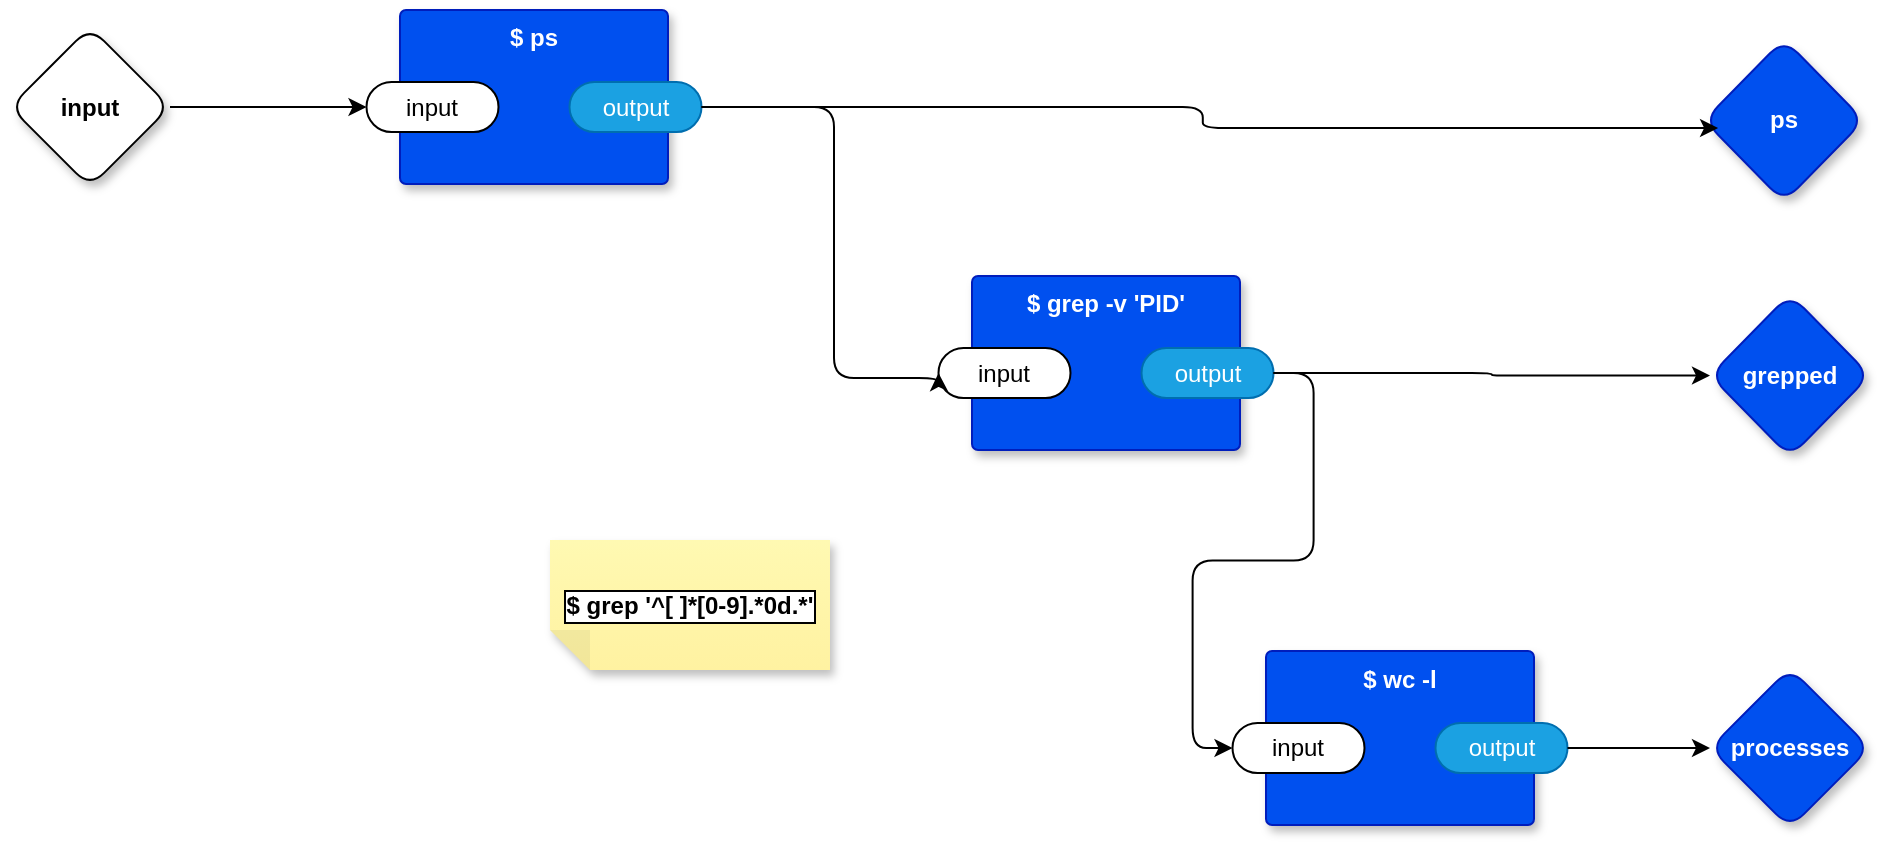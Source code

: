 <mxfile compressed="false" version="21.6.8" type="device">
  <diagram name="main" id="KS3WEbwcifBTzsb4HUmv">
    <mxGraphModel dx="961" dy="1032" grid="0" gridSize="10" guides="1" tooltips="1" connect="1" arrows="1" fold="1" page="0" pageScale="1" pageWidth="1100" pageHeight="850" math="0" shadow="0">
      <root>
        <mxCell id="xJ1eNEEvFR5x5LvTf2mW-0" />
        <mxCell id="xJ1eNEEvFR5x5LvTf2mW-1" parent="xJ1eNEEvFR5x5LvTf2mW-0" />
        <mxCell id="xJ1eNEEvFR5x5LvTf2mW-2" style="edgeStyle=orthogonalEdgeStyle;rounded=1;orthogonalLoop=1;jettySize=auto;html=1;exitX=1;exitY=0.5;exitDx=0;exitDy=0;exitPerimeter=0;entryX=0;entryY=0.5;entryDx=0;entryDy=0;entryPerimeter=0;" parent="xJ1eNEEvFR5x5LvTf2mW-1" source="xJ1eNEEvFR5x5LvTf2mW-3" target="xJ1eNEEvFR5x5LvTf2mW-6" edge="1">
          <mxGeometry relative="1" as="geometry" />
        </mxCell>
        <mxCell id="xJ1eNEEvFR5x5LvTf2mW-3" value="input" style="rhombus;whiteSpace=wrap;html=1;rounded=1;fontStyle=1;glass=0;sketch=0;fontSize=12;points=[[0,0.5,0,0,0],[0.5,0,0,0,0],[0.5,1,0,0,0],[1,0.5,0,0,0]];shadow=1;" parent="xJ1eNEEvFR5x5LvTf2mW-1" vertex="1">
          <mxGeometry x="8" y="-32.5" width="80" height="80" as="geometry" />
        </mxCell>
        <mxCell id="xJ1eNEEvFR5x5LvTf2mW-4" value="grepped" style="rhombus;whiteSpace=wrap;html=1;rounded=1;fillColor=#0050ef;fontColor=#ffffff;strokeColor=#001DBC;fontStyle=1;glass=0;sketch=0;fontSize=12;points=[[0,0.5,0,0,0],[0.5,0,0,0,0],[0.5,1,0,0,0],[1,0.5,0,0,0]];shadow=1;" parent="xJ1eNEEvFR5x5LvTf2mW-1" vertex="1">
          <mxGeometry x="858" y="101" width="80" height="81.5" as="geometry" />
        </mxCell>
        <mxCell id="xJ1eNEEvFR5x5LvTf2mW-5" value="$ ps" style="rounded=1;whiteSpace=wrap;html=1;sketch=0;container=1;recursiveResize=0;verticalAlign=top;arcSize=6;fontStyle=1;autosize=0;points=[];absoluteArcSize=1;shadow=1;strokeColor=#001DBC;fillColor=#0050ef;fontColor=#ffffff;connectable=0;" parent="xJ1eNEEvFR5x5LvTf2mW-1" vertex="1">
          <mxGeometry x="203" y="-41" width="134" height="87" as="geometry">
            <mxRectangle x="-98" y="-1230" width="99" height="26" as="alternateBounds" />
          </mxGeometry>
        </mxCell>
        <mxCell id="xJ1eNEEvFR5x5LvTf2mW-6" value="input" style="rounded=1;whiteSpace=wrap;html=1;sketch=0;points=[[0,0.5,0,0,0],[1,0.5,0,0,0]];arcSize=50;" parent="xJ1eNEEvFR5x5LvTf2mW-5" vertex="1">
          <mxGeometry x="-16.75" y="36" width="66" height="25" as="geometry" />
        </mxCell>
        <mxCell id="xJ1eNEEvFR5x5LvTf2mW-7" value="output" style="rounded=1;whiteSpace=wrap;html=1;sketch=0;points=[[0,0.5,0,0,0],[1,0.5,0,0,0]];fillColor=#1ba1e2;fontColor=#ffffff;strokeColor=#006EAF;arcSize=50;" parent="xJ1eNEEvFR5x5LvTf2mW-5" vertex="1">
          <mxGeometry x="84.75" y="36" width="66" height="25" as="geometry" />
        </mxCell>
        <mxCell id="xJ1eNEEvFR5x5LvTf2mW-8" value="$ grep -v &#39;PID&#39;" style="rounded=1;whiteSpace=wrap;html=1;sketch=0;container=1;recursiveResize=0;verticalAlign=top;arcSize=6;fontStyle=1;autosize=0;points=[];absoluteArcSize=1;shadow=1;strokeColor=#001DBC;fillColor=#0050ef;fontColor=#ffffff;connectable=0;" parent="xJ1eNEEvFR5x5LvTf2mW-1" vertex="1">
          <mxGeometry x="489" y="92" width="134" height="87" as="geometry">
            <mxRectangle x="-98" y="-1230" width="99" height="26" as="alternateBounds" />
          </mxGeometry>
        </mxCell>
        <mxCell id="xJ1eNEEvFR5x5LvTf2mW-9" value="input" style="rounded=1;whiteSpace=wrap;html=1;sketch=0;points=[[0,0.5,0,0,0],[1,0.5,0,0,0]];arcSize=50;" parent="xJ1eNEEvFR5x5LvTf2mW-8" vertex="1">
          <mxGeometry x="-16.75" y="36" width="66" height="25" as="geometry" />
        </mxCell>
        <mxCell id="xJ1eNEEvFR5x5LvTf2mW-10" value="output" style="rounded=1;whiteSpace=wrap;html=1;sketch=0;points=[[0,0.5,0,0,0],[1,0.5,0,0,0]];fillColor=#1ba1e2;fontColor=#ffffff;strokeColor=#006EAF;arcSize=50;" parent="xJ1eNEEvFR5x5LvTf2mW-8" vertex="1">
          <mxGeometry x="84.75" y="36" width="66" height="25" as="geometry" />
        </mxCell>
        <mxCell id="xJ1eNEEvFR5x5LvTf2mW-12" style="edgeStyle=orthogonalEdgeStyle;rounded=1;orthogonalLoop=1;jettySize=auto;html=1;exitX=1;exitY=0.5;exitDx=0;exitDy=0;exitPerimeter=0;entryX=0;entryY=0.5;entryDx=0;entryDy=0;entryPerimeter=0;" parent="xJ1eNEEvFR5x5LvTf2mW-1" source="xJ1eNEEvFR5x5LvTf2mW-10" target="xJ1eNEEvFR5x5LvTf2mW-4" edge="1">
          <mxGeometry relative="1" as="geometry" />
        </mxCell>
        <mxCell id="xJ1eNEEvFR5x5LvTf2mW-13" value="$ wc -l" style="rounded=1;whiteSpace=wrap;html=1;sketch=0;container=1;recursiveResize=0;verticalAlign=top;arcSize=6;fontStyle=1;autosize=0;points=[];absoluteArcSize=1;shadow=1;strokeColor=#001DBC;fillColor=#0050ef;fontColor=#ffffff;connectable=0;" parent="xJ1eNEEvFR5x5LvTf2mW-1" vertex="1">
          <mxGeometry x="636" y="279.5" width="134" height="87" as="geometry">
            <mxRectangle x="-98" y="-1230" width="99" height="26" as="alternateBounds" />
          </mxGeometry>
        </mxCell>
        <mxCell id="xJ1eNEEvFR5x5LvTf2mW-14" value="input" style="rounded=1;whiteSpace=wrap;html=1;sketch=0;points=[[0,0.5,0,0,0],[1,0.5,0,0,0]];arcSize=50;" parent="xJ1eNEEvFR5x5LvTf2mW-13" vertex="1">
          <mxGeometry x="-16.75" y="36" width="66" height="25" as="geometry" />
        </mxCell>
        <mxCell id="xJ1eNEEvFR5x5LvTf2mW-15" value="output" style="rounded=1;whiteSpace=wrap;html=1;sketch=0;points=[[0,0.5,0,0,0],[1,0.5,0,0,0]];fillColor=#1ba1e2;fontColor=#ffffff;strokeColor=#006EAF;arcSize=50;" parent="xJ1eNEEvFR5x5LvTf2mW-13" vertex="1">
          <mxGeometry x="84.75" y="36" width="66" height="25" as="geometry" />
        </mxCell>
        <mxCell id="xJ1eNEEvFR5x5LvTf2mW-17" value="processes" style="rhombus;whiteSpace=wrap;html=1;rounded=1;fillColor=#0050ef;fontColor=#ffffff;strokeColor=#001DBC;fontStyle=1;glass=0;sketch=0;fontSize=12;points=[[0,0.5,0,0,0],[0.5,0,0,0,0],[0.5,1,0,0,0],[1,0.5,0,0,0]];shadow=1;" parent="xJ1eNEEvFR5x5LvTf2mW-1" vertex="1">
          <mxGeometry x="858" y="288" width="80" height="80" as="geometry" />
        </mxCell>
        <mxCell id="xJ1eNEEvFR5x5LvTf2mW-18" style="edgeStyle=orthogonalEdgeStyle;rounded=1;orthogonalLoop=1;jettySize=auto;html=1;exitX=1;exitY=0.5;exitDx=0;exitDy=0;exitPerimeter=0;entryX=0;entryY=0.5;entryDx=0;entryDy=0;entryPerimeter=0;" parent="xJ1eNEEvFR5x5LvTf2mW-1" source="xJ1eNEEvFR5x5LvTf2mW-15" target="xJ1eNEEvFR5x5LvTf2mW-17" edge="1">
          <mxGeometry relative="1" as="geometry" />
        </mxCell>
        <mxCell id="7FJXLTVbLxZD-9ESnupR-1" style="edgeStyle=orthogonalEdgeStyle;rounded=1;orthogonalLoop=1;jettySize=auto;html=1;exitX=1;exitY=0.5;exitDx=0;exitDy=0;exitPerimeter=0;entryX=0;entryY=0.5;entryDx=0;entryDy=0;entryPerimeter=0;" parent="xJ1eNEEvFR5x5LvTf2mW-1" source="xJ1eNEEvFR5x5LvTf2mW-7" target="xJ1eNEEvFR5x5LvTf2mW-9" edge="1">
          <mxGeometry relative="1" as="geometry">
            <Array as="points">
              <mxPoint x="420" y="8" />
              <mxPoint x="420" y="143" />
            </Array>
          </mxGeometry>
        </mxCell>
        <mxCell id="TBNf5R67_VMz4lSprc29-0" value="ps" style="rhombus;whiteSpace=wrap;html=1;rounded=1;fillColor=#0050ef;fontColor=#ffffff;strokeColor=#001DBC;fontStyle=1;glass=0;sketch=0;fontSize=12;points=[[0,0.5,0,0,0],[0.5,0,0,0,0],[0.5,1,0,0,0],[1,0.5,0,0,0]];shadow=1;" vertex="1" parent="xJ1eNEEvFR5x5LvTf2mW-1">
          <mxGeometry x="855" y="-26.5" width="80" height="81.5" as="geometry" />
        </mxCell>
        <mxCell id="TBNf5R67_VMz4lSprc29-1" style="edgeStyle=orthogonalEdgeStyle;rounded=1;orthogonalLoop=1;jettySize=auto;html=1;exitX=1;exitY=0.5;exitDx=0;exitDy=0;exitPerimeter=0;entryX=0.088;entryY=0.546;entryDx=0;entryDy=0;entryPerimeter=0;" edge="1" parent="xJ1eNEEvFR5x5LvTf2mW-1" source="xJ1eNEEvFR5x5LvTf2mW-7" target="TBNf5R67_VMz4lSprc29-0">
          <mxGeometry relative="1" as="geometry" />
        </mxCell>
        <mxCell id="TBNf5R67_VMz4lSprc29-2" style="edgeStyle=orthogonalEdgeStyle;rounded=1;orthogonalLoop=1;jettySize=auto;html=1;exitX=1;exitY=0.5;exitDx=0;exitDy=0;exitPerimeter=0;entryX=0;entryY=0.5;entryDx=0;entryDy=0;entryPerimeter=0;" edge="1" parent="xJ1eNEEvFR5x5LvTf2mW-1" source="xJ1eNEEvFR5x5LvTf2mW-10" target="xJ1eNEEvFR5x5LvTf2mW-14">
          <mxGeometry relative="1" as="geometry" />
        </mxCell>
        <mxCell id="TBNf5R67_VMz4lSprc29-4" value="&lt;meta charset=&quot;utf-8&quot;&gt;&lt;span style=&quot;font-family: Helvetica; font-size: 12px; font-style: normal; font-variant-ligatures: normal; font-variant-caps: normal; font-weight: 700; letter-spacing: normal; orphans: 2; text-align: center; text-indent: 0px; text-transform: none; widows: 2; word-spacing: 0px; -webkit-text-stroke-width: 0px; text-decoration-thickness: initial; text-decoration-style: initial; text-decoration-color: initial; float: none; display: inline !important;&quot;&gt;$ grep &#39;^[ ]*[0-9].*0d.*&#39;&lt;/span&gt;" style="shape=note;whiteSpace=wrap;html=1;backgroundOutline=1;fontColor=#000000;darkOpacity=0.05;fillColor=#FFF9B2;strokeColor=none;fillStyle=solid;direction=west;gradientDirection=north;gradientColor=#FFF2A1;shadow=1;size=20;pointerEvents=1;labelBackgroundColor=default;labelBorderColor=default;" vertex="1" parent="xJ1eNEEvFR5x5LvTf2mW-1">
          <mxGeometry x="278" y="224" width="140" height="65" as="geometry" />
        </mxCell>
      </root>
    </mxGraphModel>
  </diagram>
</mxfile>
